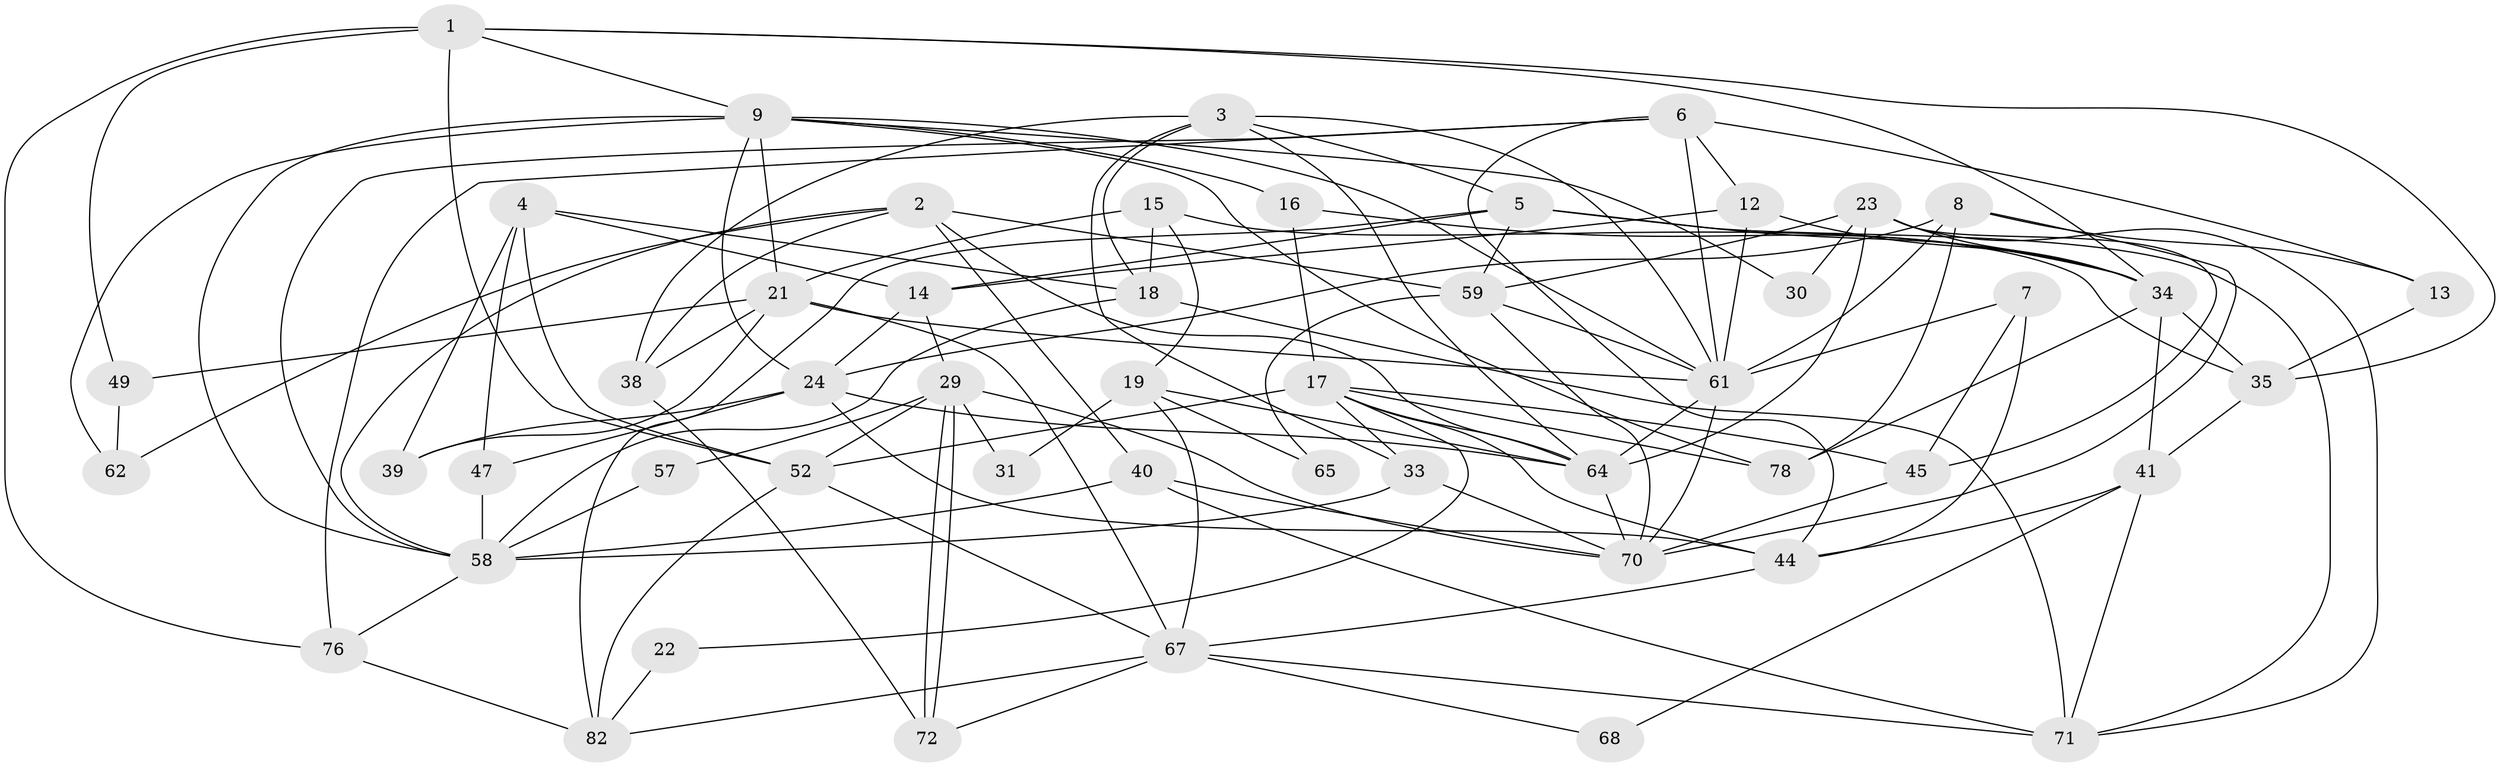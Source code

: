 // original degree distribution, {3: 0.27058823529411763, 4: 0.2235294117647059, 2: 0.15294117647058825, 5: 0.2, 6: 0.09411764705882353, 7: 0.047058823529411764, 8: 0.011764705882352941}
// Generated by graph-tools (version 1.1) at 2025/11/02/27/25 16:11:22]
// undirected, 51 vertices, 129 edges
graph export_dot {
graph [start="1"]
  node [color=gray90,style=filled];
  1 [super="+77"];
  2 [super="+28"];
  3 [super="+26"];
  4 [super="+36"];
  5 [super="+32"];
  6 [super="+11"];
  7 [super="+27"];
  8 [super="+20"];
  9 [super="+10"];
  12 [super="+42"];
  13;
  14 [super="+79"];
  15;
  16;
  17 [super="+46"];
  18 [super="+51"];
  19;
  21 [super="+60"];
  22 [super="+25"];
  23 [super="+84"];
  24 [super="+75"];
  29 [super="+50"];
  30;
  31;
  33 [super="+37"];
  34 [super="+54"];
  35 [super="+74"];
  38 [super="+55"];
  39 [super="+48"];
  40 [super="+43"];
  41 [super="+53"];
  44;
  45;
  47;
  49;
  52 [super="+56"];
  57;
  58 [super="+63"];
  59 [super="+81"];
  61 [super="+66"];
  62;
  64 [super="+69"];
  65;
  67 [super="+80"];
  68;
  70 [super="+73"];
  71 [super="+83"];
  72;
  76;
  78;
  82 [super="+85"];
  1 -- 9;
  1 -- 49;
  1 -- 35;
  1 -- 76;
  1 -- 52;
  1 -- 34;
  2 -- 59;
  2 -- 38;
  2 -- 40;
  2 -- 58;
  2 -- 62;
  2 -- 64;
  3 -- 61;
  3 -- 33;
  3 -- 18;
  3 -- 5;
  3 -- 38;
  3 -- 64;
  4 -- 52;
  4 -- 18;
  4 -- 47;
  4 -- 39;
  4 -- 14;
  5 -- 82 [weight=2];
  5 -- 34;
  5 -- 71;
  5 -- 59;
  5 -- 14;
  6 -- 76;
  6 -- 61 [weight=2];
  6 -- 12;
  6 -- 44;
  6 -- 58;
  6 -- 13;
  7 -- 45;
  7 -- 44;
  7 -- 61;
  8 -- 78;
  8 -- 24;
  8 -- 13;
  8 -- 70;
  8 -- 61;
  9 -- 58;
  9 -- 24;
  9 -- 62;
  9 -- 16;
  9 -- 30;
  9 -- 78;
  9 -- 21;
  9 -- 61;
  12 -- 14;
  12 -- 34;
  12 -- 61;
  13 -- 35;
  14 -- 29;
  14 -- 24;
  15 -- 18;
  15 -- 19;
  15 -- 21;
  15 -- 35;
  16 -- 34;
  16 -- 17;
  17 -- 22 [weight=2];
  17 -- 78;
  17 -- 44;
  17 -- 45;
  17 -- 52;
  17 -- 33;
  17 -- 64;
  18 -- 71;
  18 -- 58;
  19 -- 64;
  19 -- 31;
  19 -- 65;
  19 -- 67;
  21 -- 49;
  21 -- 67;
  21 -- 38;
  21 -- 61 [weight=2];
  21 -- 39;
  22 -- 82 [weight=2];
  23 -- 45;
  23 -- 30;
  23 -- 59;
  23 -- 71;
  23 -- 34;
  23 -- 64;
  24 -- 44;
  24 -- 39;
  24 -- 47;
  24 -- 64;
  29 -- 72;
  29 -- 72;
  29 -- 57;
  29 -- 70;
  29 -- 31;
  29 -- 52;
  33 -- 70;
  33 -- 58;
  34 -- 41;
  34 -- 78;
  34 -- 35;
  35 -- 41;
  38 -- 72;
  40 -- 71;
  40 -- 70;
  40 -- 58;
  41 -- 44;
  41 -- 71;
  41 -- 68;
  44 -- 67;
  45 -- 70;
  47 -- 58;
  49 -- 62;
  52 -- 82;
  52 -- 67;
  57 -- 58;
  58 -- 76;
  59 -- 61;
  59 -- 65;
  59 -- 70;
  61 -- 70;
  61 -- 64;
  64 -- 70;
  67 -- 68;
  67 -- 71;
  67 -- 72;
  67 -- 82;
  76 -- 82;
}
